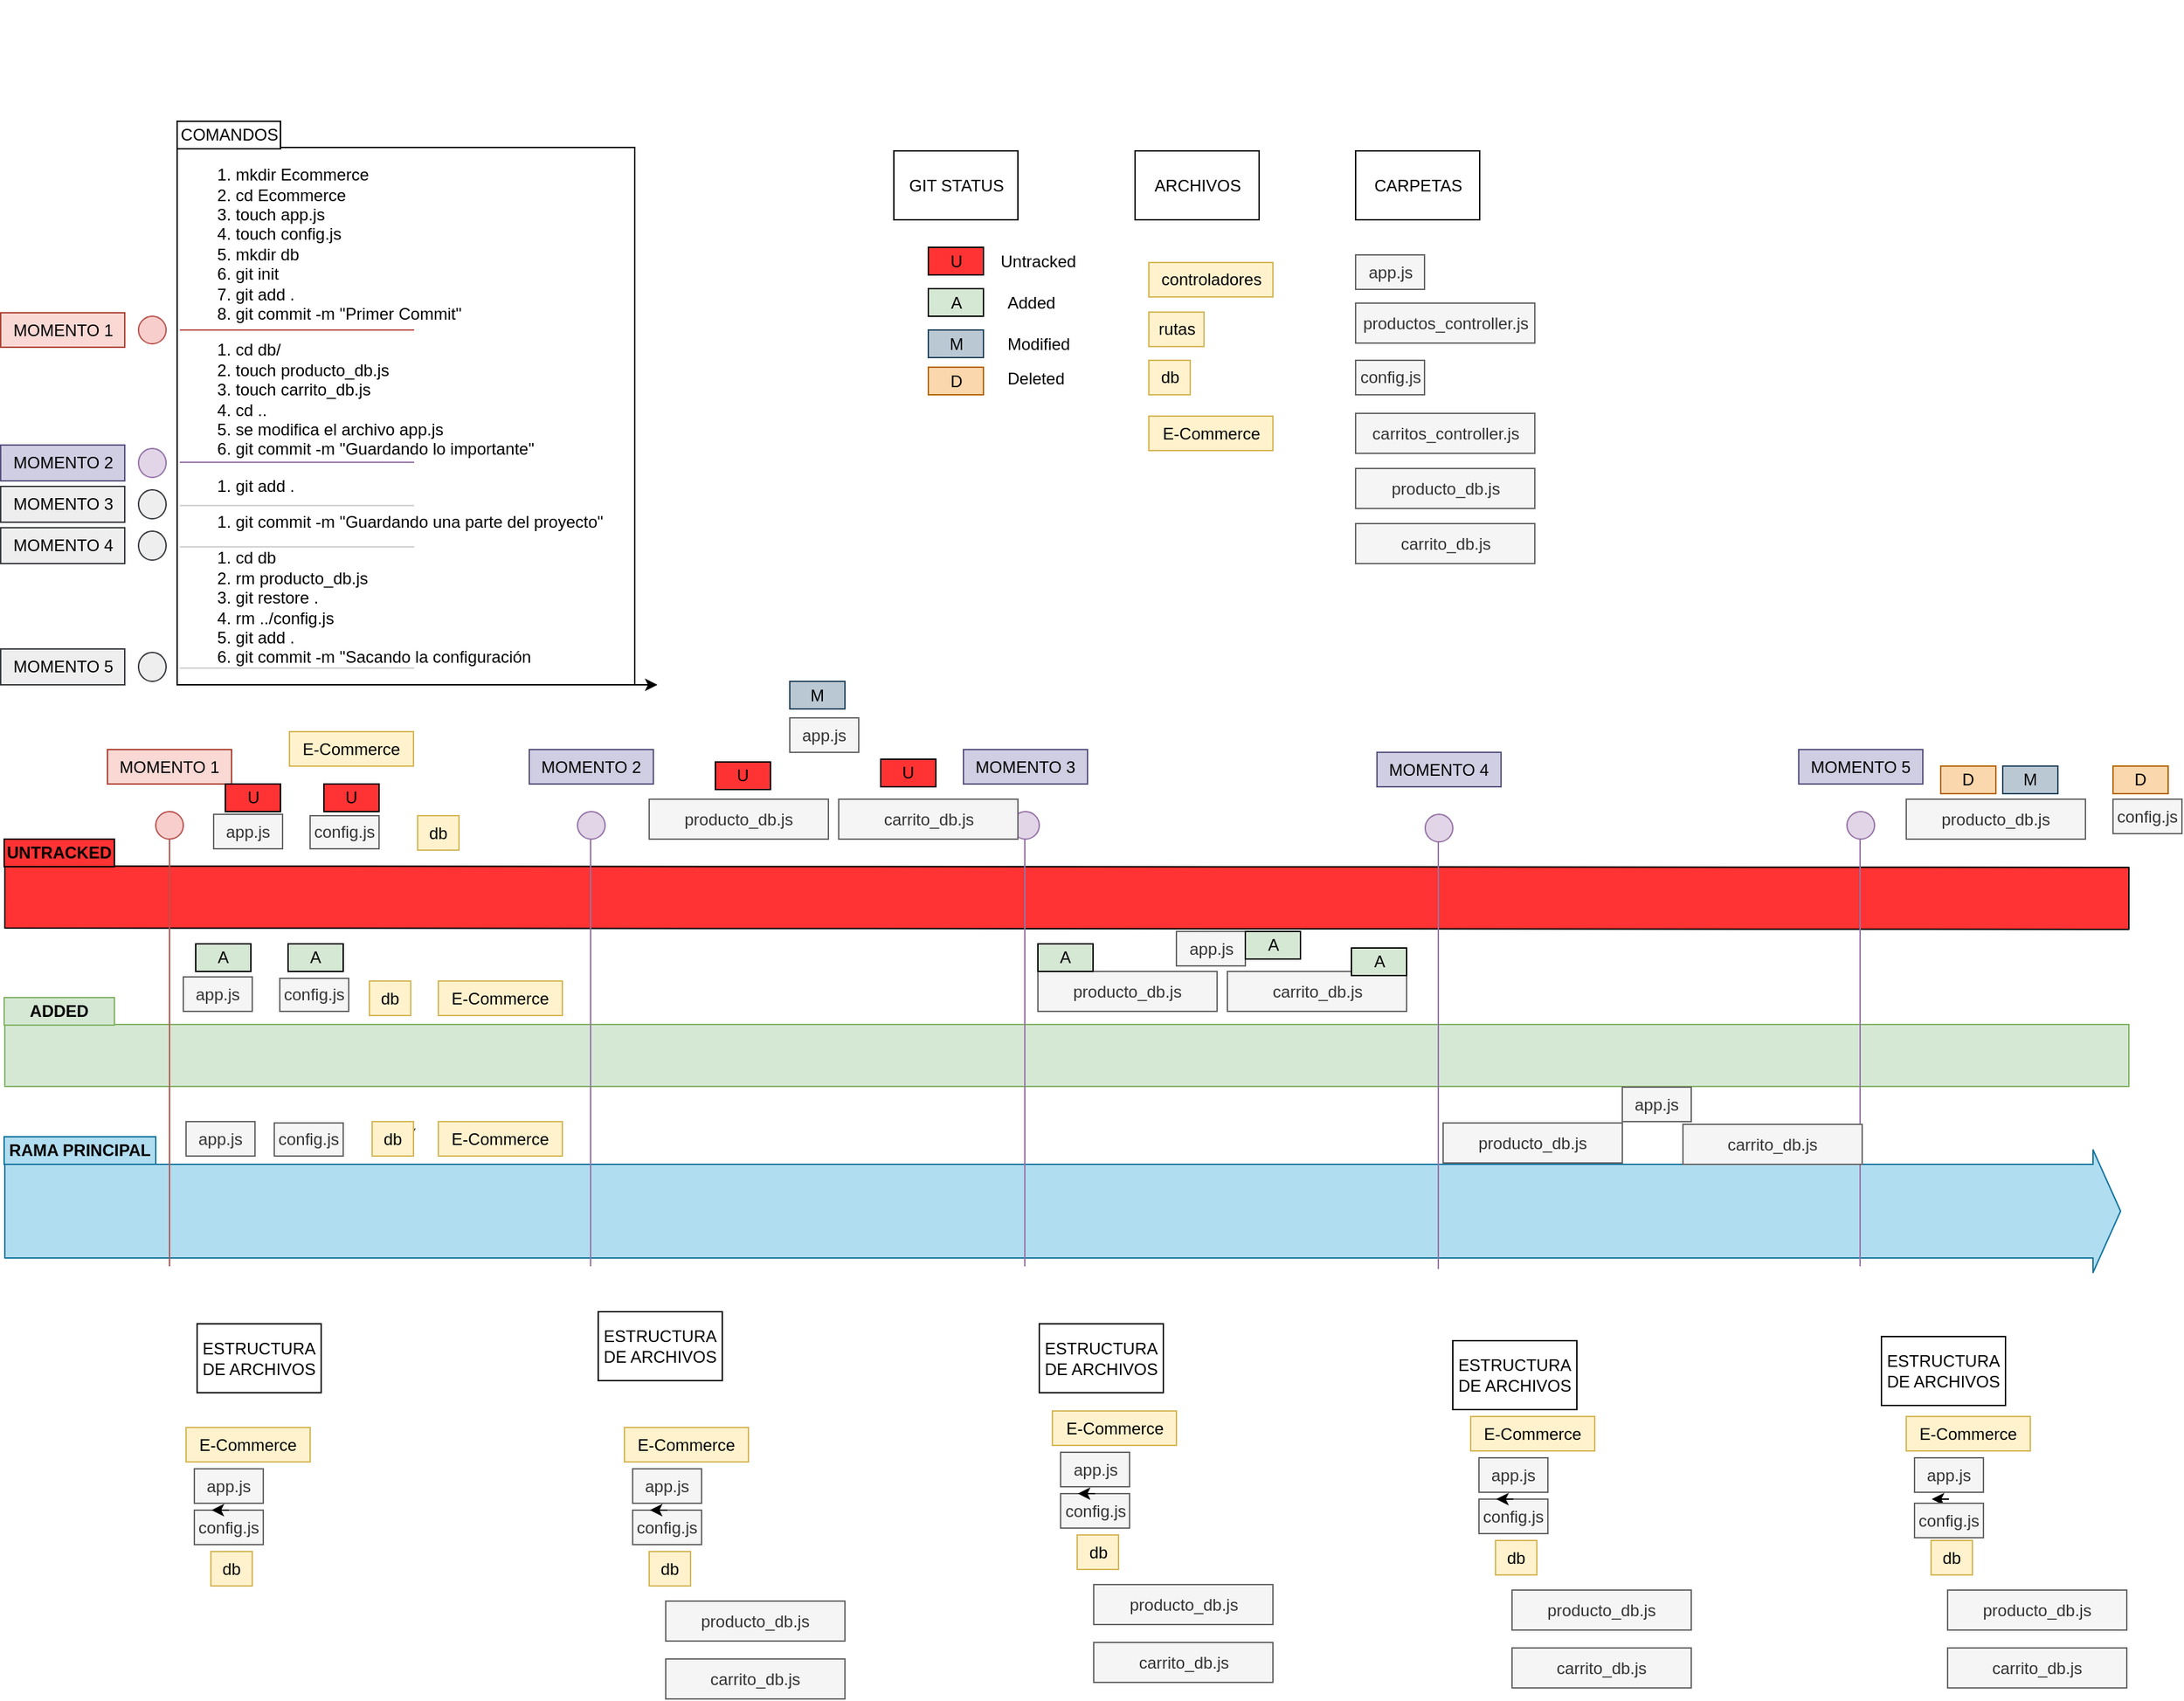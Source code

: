 <mxfile version="21.3.2" type="device">
  <diagram id="Q1jgo-IBdpxEwX5f6DpW" name="Page-1">
    <mxGraphModel dx="1674" dy="798" grid="1" gridSize="6" guides="1" tooltips="1" connect="1" arrows="1" fold="1" page="1" pageScale="1" pageWidth="827" pageHeight="1169" math="0" shadow="0">
      <root>
        <mxCell id="0" />
        <mxCell id="1" parent="0" />
        <mxCell id="vh-Ll1Hj9v5p91iWlul9-16" value="" style="shape=flexArrow;endArrow=none;html=1;width=45;endSize=6.33;fillColor=#FF3333;endFill=0;" parent="1" edge="1">
          <mxGeometry width="50" height="50" relative="1" as="geometry">
            <mxPoint x="54" y="683" as="sourcePoint" />
            <mxPoint x="1596" y="684" as="targetPoint" />
          </mxGeometry>
        </mxCell>
        <mxCell id="vh-Ll1Hj9v5p91iWlul9-17" value="" style="shape=flexArrow;endArrow=none;html=1;width=45;endSize=6.33;fillColor=#d5e8d4;strokeColor=#82b366;endFill=0;" parent="1" edge="1">
          <mxGeometry width="50" height="50" relative="1" as="geometry">
            <mxPoint x="54" y="798" as="sourcePoint" />
            <mxPoint x="1596" y="798" as="targetPoint" />
          </mxGeometry>
        </mxCell>
        <mxCell id="vh-Ll1Hj9v5p91iWlul9-18" value="UNTRACKED" style="rounded=0;whiteSpace=wrap;html=1;fillColor=#FF3333;fontStyle=1" parent="1" vertex="1">
          <mxGeometry x="54" y="641" width="80" height="20" as="geometry" />
        </mxCell>
        <mxCell id="vh-Ll1Hj9v5p91iWlul9-19" value="ADDED" style="rounded=0;whiteSpace=wrap;html=1;fillColor=#d5e8d4;strokeColor=#82b366;fontStyle=1" parent="1" vertex="1">
          <mxGeometry x="54" y="756" width="80" height="20" as="geometry" />
        </mxCell>
        <mxCell id="nZQGEebqtkos3sUcWNV2-43" value="" style="shape=flexArrow;endArrow=classic;html=1;width=68;endSize=6.33;fillColor=#b1ddf0;strokeColor=#10739e;" parent="1" edge="1">
          <mxGeometry width="50" height="50" relative="1" as="geometry">
            <mxPoint x="54" y="911" as="sourcePoint" />
            <mxPoint x="1590" y="911" as="targetPoint" />
          </mxGeometry>
        </mxCell>
        <mxCell id="nZQGEebqtkos3sUcWNV2-47" value="RAMA PRINCIPAL" style="rounded=0;whiteSpace=wrap;html=1;fillColor=#b1ddf0;strokeColor=#10739e;fontStyle=1" parent="1" vertex="1">
          <mxGeometry x="54" y="857" width="110" height="20" as="geometry" />
        </mxCell>
        <mxCell id="nZQGEebqtkos3sUcWNV2-48" value="" style="ellipse;whiteSpace=wrap;html=1;fillColor=#f8cecc;strokeColor=#b85450;" parent="1" vertex="1">
          <mxGeometry x="164" y="621" width="20" height="20" as="geometry" />
        </mxCell>
        <mxCell id="nZQGEebqtkos3sUcWNV2-49" value="" style="endArrow=none;html=1;exitX=0.5;exitY=1;exitDx=0;exitDy=0;fillColor=#f8cecc;strokeColor=#b85450;" parent="1" source="nZQGEebqtkos3sUcWNV2-48" edge="1">
          <mxGeometry width="50" height="50" relative="1" as="geometry">
            <mxPoint x="134" y="660.5" as="sourcePoint" />
            <mxPoint x="174" y="951" as="targetPoint" />
          </mxGeometry>
        </mxCell>
        <mxCell id="nZQGEebqtkos3sUcWNV2-50" value="&lt;span&gt;ESTRUCTURA&lt;/span&gt;&lt;br&gt;&lt;span&gt;DE ARCHIVOS&lt;/span&gt;" style="rounded=0;whiteSpace=wrap;html=1;" parent="1" vertex="1">
          <mxGeometry x="194" y="992.75" width="90" height="50" as="geometry" />
        </mxCell>
        <mxCell id="nZQGEebqtkos3sUcWNV2-70" value="U" style="rounded=0;whiteSpace=wrap;html=1;fillColor=#FF3333;" parent="1" vertex="1">
          <mxGeometry x="724.5" y="211.5" width="40" height="20" as="geometry" />
        </mxCell>
        <mxCell id="nZQGEebqtkos3sUcWNV2-71" value="A" style="rounded=0;whiteSpace=wrap;html=1;fillColor=#D5E8D4;" parent="1" vertex="1">
          <mxGeometry x="724.5" y="241.5" width="40" height="20" as="geometry" />
        </mxCell>
        <mxCell id="nZQGEebqtkos3sUcWNV2-72" value="M" style="rounded=0;whiteSpace=wrap;html=1;fillColor=#bac8d3;strokeColor=#23445d;" parent="1" vertex="1">
          <mxGeometry x="724.5" y="271.5" width="40" height="20" as="geometry" />
        </mxCell>
        <mxCell id="nZQGEebqtkos3sUcWNV2-73" value="" style="ellipse;whiteSpace=wrap;html=1;fillColor=#e1d5e7;strokeColor=#9673a6;" parent="1" vertex="1">
          <mxGeometry x="470" y="621" width="20" height="20" as="geometry" />
        </mxCell>
        <mxCell id="nZQGEebqtkos3sUcWNV2-74" value="" style="endArrow=none;html=1;exitX=0.5;exitY=1;exitDx=0;exitDy=0;fillColor=#e1d5e7;strokeColor=#9673a6;" parent="1" edge="1">
          <mxGeometry width="50" height="50" relative="1" as="geometry">
            <mxPoint x="479.5" y="641" as="sourcePoint" />
            <mxPoint x="479.5" y="951" as="targetPoint" />
          </mxGeometry>
        </mxCell>
        <mxCell id="nZQGEebqtkos3sUcWNV2-99" value="GIT STATUS" style="rounded=0;whiteSpace=wrap;html=1;" parent="1" vertex="1">
          <mxGeometry x="699.5" y="141.5" width="90" height="50" as="geometry" />
        </mxCell>
        <mxCell id="nZQGEebqtkos3sUcWNV2-100" value="ARCHIVOS" style="rounded=0;whiteSpace=wrap;html=1;" parent="1" vertex="1">
          <mxGeometry x="874.5" y="141.5" width="90" height="50" as="geometry" />
        </mxCell>
        <mxCell id="nZQGEebqtkos3sUcWNV2-102" value="app.js" style="rounded=0;whiteSpace=wrap;html=1;fillColor=#f5f5f5;strokeColor=#666666;fontColor=#333333;" parent="1" vertex="1">
          <mxGeometry x="1034.5" y="217" width="50" height="25" as="geometry" />
        </mxCell>
        <mxCell id="nZQGEebqtkos3sUcWNV2-111" value="controladores" style="rounded=0;whiteSpace=wrap;html=1;fillColor=#fff2cc;strokeColor=#d6b656;" parent="1" vertex="1">
          <mxGeometry x="884.5" y="222.5" width="90" height="25" as="geometry" />
        </mxCell>
        <mxCell id="nZQGEebqtkos3sUcWNV2-112" value="rutas" style="rounded=0;whiteSpace=wrap;html=1;fillColor=#fff2cc;strokeColor=#d6b656;" parent="1" vertex="1">
          <mxGeometry x="884.5" y="258.5" width="40" height="25" as="geometry" />
        </mxCell>
        <mxCell id="nZQGEebqtkos3sUcWNV2-113" value="E-Commerce" style="rounded=0;whiteSpace=wrap;html=1;fillColor=#fff2cc;strokeColor=#d6b656;" parent="1" vertex="1">
          <mxGeometry x="884.5" y="334" width="90" height="25" as="geometry" />
        </mxCell>
        <mxCell id="nZQGEebqtkos3sUcWNV2-119" value="db" style="rounded=0;whiteSpace=wrap;html=1;fillColor=#fff2cc;strokeColor=#d6b656;" parent="1" vertex="1">
          <mxGeometry x="884.5" y="293.5" width="30" height="25" as="geometry" />
        </mxCell>
        <mxCell id="nZQGEebqtkos3sUcWNV2-123" value="productos_controller.js" style="rounded=0;whiteSpace=wrap;html=1;fillColor=#f5f5f5;strokeColor=#666666;fontColor=#333333;" parent="1" vertex="1">
          <mxGeometry x="1034.5" y="252" width="130" height="29" as="geometry" />
        </mxCell>
        <mxCell id="nZQGEebqtkos3sUcWNV2-124" value="carritos_controller.js" style="rounded=0;whiteSpace=wrap;html=1;fillColor=#f5f5f5;strokeColor=#666666;fontColor=#333333;" parent="1" vertex="1">
          <mxGeometry x="1034.5" y="332" width="130" height="29" as="geometry" />
        </mxCell>
        <mxCell id="nZQGEebqtkos3sUcWNV2-127" value="producto_db.js" style="rounded=0;whiteSpace=wrap;html=1;fillColor=#f5f5f5;strokeColor=#666666;fontColor=#333333;" parent="1" vertex="1">
          <mxGeometry x="1034.5" y="372" width="130" height="29" as="geometry" />
        </mxCell>
        <mxCell id="nZQGEebqtkos3sUcWNV2-128" value="carrito_db.js" style="rounded=0;whiteSpace=wrap;html=1;fillColor=#f5f5f5;strokeColor=#666666;fontColor=#333333;" parent="1" vertex="1">
          <mxGeometry x="1034.5" y="412" width="130" height="29" as="geometry" />
        </mxCell>
        <mxCell id="nZQGEebqtkos3sUcWNV2-133" value="config.js" style="rounded=0;whiteSpace=wrap;html=1;fillColor=#f5f5f5;strokeColor=#666666;fontColor=#333333;" parent="1" vertex="1">
          <mxGeometry x="1034.5" y="293.5" width="50" height="25" as="geometry" />
        </mxCell>
        <mxCell id="nZQGEebqtkos3sUcWNV2-134" value="CARPETAS" style="rounded=0;whiteSpace=wrap;html=1;" parent="1" vertex="1">
          <mxGeometry x="1034.5" y="141.5" width="90" height="50" as="geometry" />
        </mxCell>
        <mxCell id="nZQGEebqtkos3sUcWNV2-137" style="edgeStyle=none;rounded=0;orthogonalLoop=1;jettySize=auto;html=1;exitX=1;exitY=0.5;exitDx=0;exitDy=0;fillColor=#FF3333;" parent="1" edge="1">
          <mxGeometry relative="1" as="geometry">
            <mxPoint x="641.5" y="114" as="sourcePoint" />
            <mxPoint x="641.5" y="114" as="targetPoint" />
          </mxGeometry>
        </mxCell>
        <mxCell id="nZQGEebqtkos3sUcWNV2-140" value="MOMENTO 1" style="rounded=0;whiteSpace=wrap;html=1;fillColor=#fad9d5;strokeColor=#ae4132;" parent="1" vertex="1">
          <mxGeometry x="129" y="576" width="90" height="25" as="geometry" />
        </mxCell>
        <mxCell id="nZQGEebqtkos3sUcWNV2-141" value="MOMENTO 2" style="rounded=0;whiteSpace=wrap;html=1;fillColor=#d0cee2;strokeColor=#56517e;" parent="1" vertex="1">
          <mxGeometry x="435" y="576" width="90" height="25" as="geometry" />
        </mxCell>
        <mxCell id="nZQGEebqtkos3sUcWNV2-142" value="&lt;span&gt;ESTRUCTURA&lt;/span&gt;&lt;br&gt;&lt;span&gt;DE ARCHIVOS&lt;/span&gt;" style="rounded=0;whiteSpace=wrap;html=1;" parent="1" vertex="1">
          <mxGeometry x="485" y="984" width="90" height="50" as="geometry" />
        </mxCell>
        <mxCell id="nZQGEebqtkos3sUcWNV2-144" value="D" style="rounded=0;whiteSpace=wrap;html=1;fillColor=#fad7ac;strokeColor=#b46504;" parent="1" vertex="1">
          <mxGeometry x="724.5" y="298.5" width="40" height="20" as="geometry" />
        </mxCell>
        <mxCell id="nZQGEebqtkos3sUcWNV2-145" value="Untracked" style="text;html=1;align=left;verticalAlign=middle;resizable=0;points=[];autosize=1;" parent="1" vertex="1">
          <mxGeometry x="774.5" y="211.5" width="70" height="20" as="geometry" />
        </mxCell>
        <mxCell id="nZQGEebqtkos3sUcWNV2-146" value="Added" style="text;html=1;align=left;verticalAlign=middle;resizable=0;points=[];autosize=1;" parent="1" vertex="1">
          <mxGeometry x="779.5" y="241.5" width="50" height="20" as="geometry" />
        </mxCell>
        <mxCell id="nZQGEebqtkos3sUcWNV2-147" value="Modified" style="text;html=1;align=left;verticalAlign=middle;resizable=0;points=[];autosize=1;" parent="1" vertex="1">
          <mxGeometry x="779.5" y="271.5" width="60" height="20" as="geometry" />
        </mxCell>
        <mxCell id="nZQGEebqtkos3sUcWNV2-148" value="Deleted" style="text;html=1;align=left;verticalAlign=middle;resizable=0;points=[];autosize=1;" parent="1" vertex="1">
          <mxGeometry x="779.5" y="296.5" width="60" height="20" as="geometry" />
        </mxCell>
        <mxCell id="nZQGEebqtkos3sUcWNV2-268" style="edgeStyle=none;rounded=0;orthogonalLoop=1;jettySize=auto;html=1;exitX=1;exitY=1;exitDx=0;exitDy=0;fillColor=#FF3333;fontColor=#FFFFFF;" parent="1" edge="1">
          <mxGeometry relative="1" as="geometry">
            <mxPoint x="1180" y="40" as="sourcePoint" />
            <mxPoint x="1180" y="40" as="targetPoint" />
          </mxGeometry>
        </mxCell>
        <mxCell id="ZHEpEnt3iy-f9SE57B41-46" style="edgeStyle=orthogonalEdgeStyle;rounded=0;orthogonalLoop=1;jettySize=auto;html=1;exitX=1;exitY=1;exitDx=0;exitDy=0;" edge="1" parent="1" source="vh-Ll1Hj9v5p91iWlul9-20">
          <mxGeometry relative="1" as="geometry">
            <mxPoint x="528" y="529" as="targetPoint" />
          </mxGeometry>
        </mxCell>
        <mxCell id="vh-Ll1Hj9v5p91iWlul9-20" value="&lt;ol&gt;&lt;li&gt;mkdir Ecommerce&lt;/li&gt;&lt;li&gt;cd Ecommerce&lt;/li&gt;&lt;li&gt;touch app.js&lt;/li&gt;&lt;li&gt;touch config.js&lt;/li&gt;&lt;li&gt;mkdir db&lt;/li&gt;&lt;li&gt;git init&amp;nbsp;&lt;/li&gt;&lt;li&gt;git add .&lt;/li&gt;&lt;li&gt;git commit -m &quot;Primer Commit&quot;&lt;/li&gt;&lt;/ol&gt;&lt;ol&gt;&lt;li&gt;&lt;span&gt;cd db/&lt;/span&gt;&lt;br&gt;&lt;/li&gt;&lt;li&gt;touch producto_db.js&lt;/li&gt;&lt;li&gt;touch carrito_db.js&lt;/li&gt;&lt;li&gt;cd ..&lt;/li&gt;&lt;li&gt;se modifica el archivo app.js&lt;/li&gt;&lt;li&gt;git commit -m &quot;Guardando lo importante&quot;&lt;/li&gt;&lt;/ol&gt;&lt;ol&gt;&lt;li&gt;git add .&lt;/li&gt;&lt;/ol&gt;&lt;ol&gt;&lt;li&gt;git commit -m &quot;Guardando una parte del proyecto&quot;&lt;/li&gt;&lt;/ol&gt;&lt;ol&gt;&lt;li&gt;cd db&lt;/li&gt;&lt;li&gt;rm producto_db.js&lt;/li&gt;&lt;li&gt;git restore .&amp;nbsp;&amp;nbsp;&lt;/li&gt;&lt;li&gt;rm ../config.js&lt;/li&gt;&lt;li&gt;git add .&lt;/li&gt;&lt;li&gt;git commit -m &quot;Sacando la configuración&lt;/li&gt;&lt;/ol&gt;" style="rounded=0;whiteSpace=wrap;html=1;align=left;" parent="1" vertex="1">
          <mxGeometry x="179.5" y="139" width="332" height="390" as="geometry" />
        </mxCell>
        <mxCell id="vh-Ll1Hj9v5p91iWlul9-29" value="COMANDOS" style="rounded=0;whiteSpace=wrap;html=1;" parent="1" vertex="1">
          <mxGeometry x="179.5" y="120" width="75" height="20" as="geometry" />
        </mxCell>
        <mxCell id="vh-Ll1Hj9v5p91iWlul9-48" value="" style="ellipse;whiteSpace=wrap;html=1;fillColor=#f8cecc;strokeColor=#b85450;" parent="1" vertex="1">
          <mxGeometry x="151.5" y="261.5" width="20" height="20" as="geometry" />
        </mxCell>
        <mxCell id="vh-Ll1Hj9v5p91iWlul9-49" value="" style="endArrow=none;html=1;entryX=1;entryY=0.25;entryDx=0;entryDy=0;exitX=0;exitY=0.25;exitDx=0;exitDy=0;fillColor=#f8cecc;strokeColor=#b85450;" parent="1" edge="1">
          <mxGeometry width="50" height="50" relative="1" as="geometry">
            <mxPoint x="181.5" y="271.5" as="sourcePoint" />
            <mxPoint x="351.5" y="271.5" as="targetPoint" />
          </mxGeometry>
        </mxCell>
        <mxCell id="vh-Ll1Hj9v5p91iWlul9-50" value="" style="ellipse;whiteSpace=wrap;html=1;fillColor=#e1d5e7;strokeColor=#9673a6;" parent="1" vertex="1">
          <mxGeometry x="151.5" y="357.5" width="20" height="21" as="geometry" />
        </mxCell>
        <mxCell id="vh-Ll1Hj9v5p91iWlul9-51" value="" style="endArrow=none;html=1;entryX=1;entryY=0.25;entryDx=0;entryDy=0;exitX=0;exitY=0.25;exitDx=0;exitDy=0;fillColor=#e1d5e7;strokeColor=#9673a6;" parent="1" edge="1">
          <mxGeometry width="50" height="50" relative="1" as="geometry">
            <mxPoint x="181.5" y="367.5" as="sourcePoint" />
            <mxPoint x="351.5" y="367.5" as="targetPoint" />
          </mxGeometry>
        </mxCell>
        <mxCell id="vh-Ll1Hj9v5p91iWlul9-52" value="MOMENTO 1" style="rounded=0;whiteSpace=wrap;html=1;fillColor=#fad9d5;strokeColor=#ae4132;" parent="1" vertex="1">
          <mxGeometry x="51.5" y="259" width="90" height="25" as="geometry" />
        </mxCell>
        <mxCell id="vh-Ll1Hj9v5p91iWlul9-53" value="MOMENTO 2" style="rounded=0;whiteSpace=wrap;html=1;fillColor=#d0cee2;strokeColor=#56517e;" parent="1" vertex="1">
          <mxGeometry x="51.5" y="355" width="90" height="26" as="geometry" />
        </mxCell>
        <mxCell id="vh-Ll1Hj9v5p91iWlul9-54" value="" style="ellipse;whiteSpace=wrap;html=1;fillColor=#eeeeee;strokeColor=#36393d;" parent="1" vertex="1">
          <mxGeometry x="151.5" y="387.5" width="20" height="21" as="geometry" />
        </mxCell>
        <mxCell id="vh-Ll1Hj9v5p91iWlul9-55" value="MOMENTO 3" style="rounded=0;whiteSpace=wrap;html=1;fillColor=#eeeeee;strokeColor=#36393d;" parent="1" vertex="1">
          <mxGeometry x="51.5" y="385" width="90" height="26" as="geometry" />
        </mxCell>
        <mxCell id="vh-Ll1Hj9v5p91iWlul9-56" value="" style="endArrow=none;html=1;entryX=1;entryY=0.25;entryDx=0;entryDy=0;exitX=0;exitY=0.25;exitDx=0;exitDy=0;fillColor=#f9f7ed;strokeColor=#CCCCCC;" parent="1" edge="1">
          <mxGeometry width="50" height="50" relative="1" as="geometry">
            <mxPoint x="181.5" y="398.91" as="sourcePoint" />
            <mxPoint x="351.5" y="398.91" as="targetPoint" />
          </mxGeometry>
        </mxCell>
        <mxCell id="vh-Ll1Hj9v5p91iWlul9-57" value="" style="ellipse;whiteSpace=wrap;html=1;fillColor=#eeeeee;strokeColor=#36393d;" parent="1" vertex="1">
          <mxGeometry x="151.5" y="417.5" width="20" height="21" as="geometry" />
        </mxCell>
        <mxCell id="vh-Ll1Hj9v5p91iWlul9-58" value="MOMENTO 4" style="rounded=0;whiteSpace=wrap;html=1;fillColor=#eeeeee;strokeColor=#36393d;" parent="1" vertex="1">
          <mxGeometry x="51.5" y="415" width="90" height="26" as="geometry" />
        </mxCell>
        <mxCell id="vh-Ll1Hj9v5p91iWlul9-59" value="" style="endArrow=none;html=1;entryX=1;entryY=0.25;entryDx=0;entryDy=0;exitX=0;exitY=0.25;exitDx=0;exitDy=0;fillColor=#f9f7ed;strokeColor=#CCCCCC;" parent="1" edge="1">
          <mxGeometry width="50" height="50" relative="1" as="geometry">
            <mxPoint x="181.5" y="428.91" as="sourcePoint" />
            <mxPoint x="351.5" y="428.91" as="targetPoint" />
          </mxGeometry>
        </mxCell>
        <mxCell id="vh-Ll1Hj9v5p91iWlul9-60" value="" style="ellipse;whiteSpace=wrap;html=1;fillColor=#eeeeee;strokeColor=#36393d;" parent="1" vertex="1">
          <mxGeometry x="151.5" y="505.5" width="20" height="21" as="geometry" />
        </mxCell>
        <mxCell id="vh-Ll1Hj9v5p91iWlul9-61" value="MOMENTO 5" style="rounded=0;whiteSpace=wrap;html=1;fillColor=#eeeeee;strokeColor=#36393d;" parent="1" vertex="1">
          <mxGeometry x="51.5" y="503" width="90" height="26" as="geometry" />
        </mxCell>
        <mxCell id="vh-Ll1Hj9v5p91iWlul9-62" value="" style="endArrow=none;html=1;entryX=1;entryY=0.25;entryDx=0;entryDy=0;exitX=0;exitY=0.25;exitDx=0;exitDy=0;fillColor=#f9f7ed;strokeColor=#CCCCCC;" parent="1" edge="1">
          <mxGeometry width="50" height="50" relative="1" as="geometry">
            <mxPoint x="181.5" y="516.91" as="sourcePoint" />
            <mxPoint x="351.5" y="516.91" as="targetPoint" />
          </mxGeometry>
        </mxCell>
        <mxCell id="hfwlaIx6xpFnN-1WOw1m-16" value="" style="ellipse;whiteSpace=wrap;html=1;fillColor=#e1d5e7;strokeColor=#9673a6;" parent="1" vertex="1">
          <mxGeometry x="785" y="621" width="20" height="20" as="geometry" />
        </mxCell>
        <mxCell id="hfwlaIx6xpFnN-1WOw1m-17" value="" style="endArrow=none;html=1;exitX=0.5;exitY=1;exitDx=0;exitDy=0;fillColor=#e1d5e7;strokeColor=#9673a6;" parent="1" edge="1">
          <mxGeometry width="50" height="50" relative="1" as="geometry">
            <mxPoint x="794.5" y="641" as="sourcePoint" />
            <mxPoint x="794.5" y="951" as="targetPoint" />
          </mxGeometry>
        </mxCell>
        <mxCell id="hfwlaIx6xpFnN-1WOw1m-18" value="MOMENTO 3" style="rounded=0;whiteSpace=wrap;html=1;fillColor=#d0cee2;strokeColor=#56517e;" parent="1" vertex="1">
          <mxGeometry x="750" y="576" width="90" height="25" as="geometry" />
        </mxCell>
        <mxCell id="hfwlaIx6xpFnN-1WOw1m-19" value="" style="ellipse;whiteSpace=wrap;html=1;fillColor=#e1d5e7;strokeColor=#9673a6;" parent="1" vertex="1">
          <mxGeometry x="1085" y="623" width="20" height="20" as="geometry" />
        </mxCell>
        <mxCell id="hfwlaIx6xpFnN-1WOw1m-20" value="" style="endArrow=none;html=1;exitX=0.5;exitY=1;exitDx=0;exitDy=0;fillColor=#e1d5e7;strokeColor=#9673a6;" parent="1" edge="1">
          <mxGeometry width="50" height="50" relative="1" as="geometry">
            <mxPoint x="1094.5" y="643" as="sourcePoint" />
            <mxPoint x="1094.5" y="953" as="targetPoint" />
          </mxGeometry>
        </mxCell>
        <mxCell id="hfwlaIx6xpFnN-1WOw1m-21" value="MOMENTO 4" style="rounded=0;whiteSpace=wrap;html=1;fillColor=#d0cee2;strokeColor=#56517e;" parent="1" vertex="1">
          <mxGeometry x="1050" y="578" width="90" height="25" as="geometry" />
        </mxCell>
        <mxCell id="hfwlaIx6xpFnN-1WOw1m-22" value="" style="ellipse;whiteSpace=wrap;html=1;fillColor=#e1d5e7;strokeColor=#9673a6;" parent="1" vertex="1">
          <mxGeometry x="1391" y="621" width="20" height="20" as="geometry" />
        </mxCell>
        <mxCell id="hfwlaIx6xpFnN-1WOw1m-23" value="" style="endArrow=none;html=1;exitX=0.5;exitY=1;exitDx=0;exitDy=0;fillColor=#e1d5e7;strokeColor=#9673a6;" parent="1" edge="1">
          <mxGeometry width="50" height="50" relative="1" as="geometry">
            <mxPoint x="1400.5" y="641" as="sourcePoint" />
            <mxPoint x="1400.5" y="951" as="targetPoint" />
          </mxGeometry>
        </mxCell>
        <mxCell id="hfwlaIx6xpFnN-1WOw1m-24" value="MOMENTO 5" style="rounded=0;whiteSpace=wrap;html=1;fillColor=#d0cee2;strokeColor=#56517e;" parent="1" vertex="1">
          <mxGeometry x="1356" y="576" width="90" height="25" as="geometry" />
        </mxCell>
        <mxCell id="0jcc2-lilcv3EtLiy_Hs-7" value="&lt;span&gt;ESTRUCTURA&lt;/span&gt;&lt;br&gt;&lt;span&gt;DE ARCHIVOS&lt;/span&gt;" style="rounded=0;whiteSpace=wrap;html=1;" parent="1" vertex="1">
          <mxGeometry x="805" y="992.75" width="90" height="50" as="geometry" />
        </mxCell>
        <mxCell id="0jcc2-lilcv3EtLiy_Hs-11" value="&lt;span&gt;ESTRUCTURA&lt;/span&gt;&lt;br&gt;&lt;span&gt;DE ARCHIVOS&lt;/span&gt;" style="rounded=0;whiteSpace=wrap;html=1;" parent="1" vertex="1">
          <mxGeometry x="1105" y="1005" width="90" height="50" as="geometry" />
        </mxCell>
        <mxCell id="ArHEHIcfYodFKck74yez-31" value="&lt;span&gt;ESTRUCTURA&lt;/span&gt;&lt;br&gt;&lt;span&gt;DE ARCHIVOS&lt;/span&gt;" style="rounded=0;whiteSpace=wrap;html=1;" parent="1" vertex="1">
          <mxGeometry x="1416" y="1002" width="90" height="50" as="geometry" />
        </mxCell>
        <mxCell id="ZHEpEnt3iy-f9SE57B41-1" value="E-Commerce" style="rounded=0;whiteSpace=wrap;html=1;fillColor=#fff2cc;strokeColor=#d6b656;" vertex="1" parent="1">
          <mxGeometry x="186" y="1068" width="90" height="25" as="geometry" />
        </mxCell>
        <mxCell id="ZHEpEnt3iy-f9SE57B41-2" value="app.js" style="rounded=0;whiteSpace=wrap;html=1;fillColor=#f5f5f5;strokeColor=#666666;fontColor=#333333;" vertex="1" parent="1">
          <mxGeometry x="192" y="1098" width="50" height="25" as="geometry" />
        </mxCell>
        <mxCell id="ZHEpEnt3iy-f9SE57B41-3" value="config.js" style="rounded=0;whiteSpace=wrap;html=1;fillColor=#f5f5f5;strokeColor=#666666;fontColor=#333333;" vertex="1" parent="1">
          <mxGeometry x="192" y="1128" width="50" height="25" as="geometry" />
        </mxCell>
        <mxCell id="ZHEpEnt3iy-f9SE57B41-4" value="db" style="rounded=0;whiteSpace=wrap;html=1;fillColor=#fff2cc;strokeColor=#d6b656;" vertex="1" parent="1">
          <mxGeometry x="204" y="1158" width="30" height="25" as="geometry" />
        </mxCell>
        <mxCell id="ZHEpEnt3iy-f9SE57B41-5" style="edgeStyle=orthogonalEdgeStyle;rounded=0;orthogonalLoop=1;jettySize=auto;html=1;exitX=0.5;exitY=0;exitDx=0;exitDy=0;entryX=0.25;entryY=0;entryDx=0;entryDy=0;" edge="1" parent="1">
          <mxGeometry relative="1" as="geometry">
            <mxPoint x="217" y="1128" as="sourcePoint" />
            <mxPoint x="204.5" y="1128" as="targetPoint" />
          </mxGeometry>
        </mxCell>
        <mxCell id="ZHEpEnt3iy-f9SE57B41-6" value="app.js" style="rounded=0;whiteSpace=wrap;html=1;fillColor=#f5f5f5;strokeColor=#666666;fontColor=#333333;" vertex="1" parent="1">
          <mxGeometry x="206" y="623" width="50" height="25" as="geometry" />
        </mxCell>
        <mxCell id="ZHEpEnt3iy-f9SE57B41-8" value="E-Commerce" style="rounded=0;whiteSpace=wrap;html=1;fillColor=#fff2cc;strokeColor=#d6b656;" vertex="1" parent="1">
          <mxGeometry x="504" y="1068" width="90" height="25" as="geometry" />
        </mxCell>
        <mxCell id="ZHEpEnt3iy-f9SE57B41-9" value="app.js" style="rounded=0;whiteSpace=wrap;html=1;fillColor=#f5f5f5;strokeColor=#666666;fontColor=#333333;" vertex="1" parent="1">
          <mxGeometry x="510" y="1098" width="50" height="25" as="geometry" />
        </mxCell>
        <mxCell id="ZHEpEnt3iy-f9SE57B41-10" value="config.js" style="rounded=0;whiteSpace=wrap;html=1;fillColor=#f5f5f5;strokeColor=#666666;fontColor=#333333;" vertex="1" parent="1">
          <mxGeometry x="510" y="1128" width="50" height="25" as="geometry" />
        </mxCell>
        <mxCell id="ZHEpEnt3iy-f9SE57B41-11" value="db" style="rounded=0;whiteSpace=wrap;html=1;fillColor=#fff2cc;strokeColor=#d6b656;" vertex="1" parent="1">
          <mxGeometry x="522" y="1158" width="30" height="25" as="geometry" />
        </mxCell>
        <mxCell id="ZHEpEnt3iy-f9SE57B41-12" style="edgeStyle=orthogonalEdgeStyle;rounded=0;orthogonalLoop=1;jettySize=auto;html=1;exitX=0.5;exitY=0;exitDx=0;exitDy=0;entryX=0.25;entryY=0;entryDx=0;entryDy=0;" edge="1" parent="1">
          <mxGeometry relative="1" as="geometry">
            <mxPoint x="535" y="1128" as="sourcePoint" />
            <mxPoint x="522.5" y="1128" as="targetPoint" />
          </mxGeometry>
        </mxCell>
        <mxCell id="ZHEpEnt3iy-f9SE57B41-16" value="U" style="rounded=0;whiteSpace=wrap;html=1;fillColor=#FF3333;" vertex="1" parent="1">
          <mxGeometry x="214.5" y="601" width="40" height="20" as="geometry" />
        </mxCell>
        <mxCell id="ZHEpEnt3iy-f9SE57B41-17" value="config.js" style="rounded=0;whiteSpace=wrap;html=1;fillColor=#f5f5f5;strokeColor=#666666;fontColor=#333333;" vertex="1" parent="1">
          <mxGeometry x="276" y="624" width="50" height="24" as="geometry" />
        </mxCell>
        <mxCell id="ZHEpEnt3iy-f9SE57B41-19" value="U" style="rounded=0;whiteSpace=wrap;html=1;fillColor=#FF3333;" vertex="1" parent="1">
          <mxGeometry x="286" y="601" width="40" height="20" as="geometry" />
        </mxCell>
        <mxCell id="ZHEpEnt3iy-f9SE57B41-20" value="app.js" style="rounded=0;whiteSpace=wrap;html=1;fillColor=#f5f5f5;strokeColor=#666666;fontColor=#333333;" vertex="1" parent="1">
          <mxGeometry x="184" y="741" width="50" height="25" as="geometry" />
        </mxCell>
        <mxCell id="ZHEpEnt3iy-f9SE57B41-21" value="config.js" style="rounded=0;whiteSpace=wrap;html=1;fillColor=#f5f5f5;strokeColor=#666666;fontColor=#333333;" vertex="1" parent="1">
          <mxGeometry x="254" y="742" width="50" height="24" as="geometry" />
        </mxCell>
        <mxCell id="ZHEpEnt3iy-f9SE57B41-22" value="A" style="rounded=0;whiteSpace=wrap;html=1;fillColor=#D5E8D4;" vertex="1" parent="1">
          <mxGeometry x="193" y="717" width="40" height="20" as="geometry" />
        </mxCell>
        <mxCell id="ZHEpEnt3iy-f9SE57B41-23" value="A" style="rounded=0;whiteSpace=wrap;html=1;fillColor=#D5E8D4;" vertex="1" parent="1">
          <mxGeometry x="260" y="717" width="40" height="20" as="geometry" />
        </mxCell>
        <mxCell id="ZHEpEnt3iy-f9SE57B41-24" value="app.js" style="rounded=0;whiteSpace=wrap;html=1;fillColor=#f5f5f5;strokeColor=#666666;fontColor=#333333;" vertex="1" parent="1">
          <mxGeometry x="186" y="846" width="50" height="25" as="geometry" />
        </mxCell>
        <mxCell id="ZHEpEnt3iy-f9SE57B41-25" value="config.js" style="rounded=0;whiteSpace=wrap;html=1;fillColor=#f5f5f5;strokeColor=#666666;fontColor=#333333;" vertex="1" parent="1">
          <mxGeometry x="250" y="847" width="50" height="24" as="geometry" />
        </mxCell>
        <mxCell id="ZHEpEnt3iy-f9SE57B41-26" value="db" style="rounded=0;whiteSpace=wrap;html=1;fillColor=#fff2cc;strokeColor=#d6b656;" vertex="1" parent="1">
          <mxGeometry x="319" y="744" width="30" height="25" as="geometry" />
        </mxCell>
        <mxCell id="ZHEpEnt3iy-f9SE57B41-28" value="db" style="rounded=0;whiteSpace=wrap;html=1;fillColor=#fff2cc;strokeColor=#d6b656;" vertex="1" parent="1">
          <mxGeometry x="354" y="624" width="30" height="25" as="geometry" />
        </mxCell>
        <mxCell id="ZHEpEnt3iy-f9SE57B41-101" style="edgeStyle=orthogonalEdgeStyle;rounded=0;orthogonalLoop=1;jettySize=auto;html=1;exitX=0;exitY=0.5;exitDx=0;exitDy=0;" edge="1" parent="1" source="ZHEpEnt3iy-f9SE57B41-30">
          <mxGeometry relative="1" as="geometry">
            <mxPoint x="348" y="860" as="targetPoint" />
          </mxGeometry>
        </mxCell>
        <mxCell id="ZHEpEnt3iy-f9SE57B41-30" value="db" style="rounded=0;whiteSpace=wrap;html=1;fillColor=#fff2cc;strokeColor=#d6b656;" vertex="1" parent="1">
          <mxGeometry x="321" y="846" width="30" height="25" as="geometry" />
        </mxCell>
        <mxCell id="ZHEpEnt3iy-f9SE57B41-31" value="producto_db.js" style="rounded=0;whiteSpace=wrap;html=1;fillColor=#f5f5f5;strokeColor=#666666;fontColor=#333333;" vertex="1" parent="1">
          <mxGeometry x="534" y="1194" width="130" height="29" as="geometry" />
        </mxCell>
        <mxCell id="ZHEpEnt3iy-f9SE57B41-32" value="producto_db.js" style="rounded=0;whiteSpace=wrap;html=1;fillColor=#f5f5f5;strokeColor=#666666;fontColor=#333333;" vertex="1" parent="1">
          <mxGeometry x="522" y="612" width="130" height="29" as="geometry" />
        </mxCell>
        <mxCell id="ZHEpEnt3iy-f9SE57B41-33" value="U" style="rounded=0;whiteSpace=wrap;html=1;fillColor=#FF3333;" vertex="1" parent="1">
          <mxGeometry x="570" y="585" width="40" height="20" as="geometry" />
        </mxCell>
        <mxCell id="ZHEpEnt3iy-f9SE57B41-34" value="carrito_db.js" style="rounded=0;whiteSpace=wrap;html=1;fillColor=#f5f5f5;strokeColor=#666666;fontColor=#333333;" vertex="1" parent="1">
          <mxGeometry x="659.5" y="612" width="130" height="29" as="geometry" />
        </mxCell>
        <mxCell id="ZHEpEnt3iy-f9SE57B41-35" value="U" style="rounded=0;whiteSpace=wrap;html=1;fillColor=#FF3333;" vertex="1" parent="1">
          <mxGeometry x="690" y="583" width="40" height="20" as="geometry" />
        </mxCell>
        <mxCell id="ZHEpEnt3iy-f9SE57B41-36" value="carrito_db.js" style="rounded=0;whiteSpace=wrap;html=1;fillColor=#f5f5f5;strokeColor=#666666;fontColor=#333333;" vertex="1" parent="1">
          <mxGeometry x="534" y="1236" width="130" height="29" as="geometry" />
        </mxCell>
        <mxCell id="ZHEpEnt3iy-f9SE57B41-37" value="app.js" style="rounded=0;whiteSpace=wrap;html=1;fillColor=#f5f5f5;strokeColor=#666666;fontColor=#333333;" vertex="1" parent="1">
          <mxGeometry x="624" y="553" width="50" height="25" as="geometry" />
        </mxCell>
        <mxCell id="ZHEpEnt3iy-f9SE57B41-38" value="M" style="rounded=0;whiteSpace=wrap;html=1;fillColor=#bac8d3;strokeColor=#23445d;" vertex="1" parent="1">
          <mxGeometry x="624" y="526.5" width="40" height="20" as="geometry" />
        </mxCell>
        <mxCell id="ZHEpEnt3iy-f9SE57B41-39" value="E-Commerce" style="rounded=0;whiteSpace=wrap;html=1;fillColor=#fff2cc;strokeColor=#d6b656;" vertex="1" parent="1">
          <mxGeometry x="814.5" y="1056" width="90" height="25" as="geometry" />
        </mxCell>
        <mxCell id="ZHEpEnt3iy-f9SE57B41-40" value="app.js" style="rounded=0;whiteSpace=wrap;html=1;fillColor=#f5f5f5;strokeColor=#666666;fontColor=#333333;" vertex="1" parent="1">
          <mxGeometry x="820.5" y="1086" width="50" height="25" as="geometry" />
        </mxCell>
        <mxCell id="ZHEpEnt3iy-f9SE57B41-41" value="config.js" style="rounded=0;whiteSpace=wrap;html=1;fillColor=#f5f5f5;strokeColor=#666666;fontColor=#333333;" vertex="1" parent="1">
          <mxGeometry x="820.5" y="1116" width="50" height="25" as="geometry" />
        </mxCell>
        <mxCell id="ZHEpEnt3iy-f9SE57B41-42" value="db" style="rounded=0;whiteSpace=wrap;html=1;fillColor=#fff2cc;strokeColor=#d6b656;" vertex="1" parent="1">
          <mxGeometry x="832.5" y="1146" width="30" height="25" as="geometry" />
        </mxCell>
        <mxCell id="ZHEpEnt3iy-f9SE57B41-43" style="edgeStyle=orthogonalEdgeStyle;rounded=0;orthogonalLoop=1;jettySize=auto;html=1;exitX=0.5;exitY=0;exitDx=0;exitDy=0;entryX=0.25;entryY=0;entryDx=0;entryDy=0;" edge="1" parent="1">
          <mxGeometry relative="1" as="geometry">
            <mxPoint x="845.5" y="1116" as="sourcePoint" />
            <mxPoint x="833" y="1116" as="targetPoint" />
          </mxGeometry>
        </mxCell>
        <mxCell id="ZHEpEnt3iy-f9SE57B41-44" value="producto_db.js" style="rounded=0;whiteSpace=wrap;html=1;fillColor=#f5f5f5;strokeColor=#666666;fontColor=#333333;" vertex="1" parent="1">
          <mxGeometry x="844.5" y="1182" width="130" height="29" as="geometry" />
        </mxCell>
        <mxCell id="ZHEpEnt3iy-f9SE57B41-45" value="carrito_db.js" style="rounded=0;whiteSpace=wrap;html=1;fillColor=#f5f5f5;strokeColor=#666666;fontColor=#333333;" vertex="1" parent="1">
          <mxGeometry x="844.5" y="1224" width="130" height="29" as="geometry" />
        </mxCell>
        <mxCell id="ZHEpEnt3iy-f9SE57B41-47" value="producto_db.js" style="rounded=0;whiteSpace=wrap;html=1;fillColor=#f5f5f5;strokeColor=#666666;fontColor=#333333;" vertex="1" parent="1">
          <mxGeometry x="804" y="737" width="130" height="29" as="geometry" />
        </mxCell>
        <mxCell id="ZHEpEnt3iy-f9SE57B41-49" value="carrito_db.js" style="rounded=0;whiteSpace=wrap;html=1;fillColor=#f5f5f5;strokeColor=#666666;fontColor=#333333;" vertex="1" parent="1">
          <mxGeometry x="941.5" y="737" width="130" height="29" as="geometry" />
        </mxCell>
        <mxCell id="ZHEpEnt3iy-f9SE57B41-50" value="app.js" style="rounded=0;whiteSpace=wrap;html=1;fillColor=#f5f5f5;strokeColor=#666666;fontColor=#333333;" vertex="1" parent="1">
          <mxGeometry x="904.5" y="708" width="50" height="25" as="geometry" />
        </mxCell>
        <mxCell id="ZHEpEnt3iy-f9SE57B41-53" value="A" style="rounded=0;whiteSpace=wrap;html=1;fillColor=#D5E8D4;" vertex="1" parent="1">
          <mxGeometry x="954.5" y="708" width="40" height="20" as="geometry" />
        </mxCell>
        <mxCell id="ZHEpEnt3iy-f9SE57B41-54" value="A" style="rounded=0;whiteSpace=wrap;html=1;fillColor=#D5E8D4;" vertex="1" parent="1">
          <mxGeometry x="804" y="717" width="40" height="20" as="geometry" />
        </mxCell>
        <mxCell id="ZHEpEnt3iy-f9SE57B41-55" value="A" style="rounded=0;whiteSpace=wrap;html=1;fillColor=#D5E8D4;" vertex="1" parent="1">
          <mxGeometry x="1031.5" y="720" width="40" height="20" as="geometry" />
        </mxCell>
        <mxCell id="ZHEpEnt3iy-f9SE57B41-56" value="producto_db.js" style="rounded=0;whiteSpace=wrap;html=1;fillColor=#f5f5f5;strokeColor=#666666;fontColor=#333333;" vertex="1" parent="1">
          <mxGeometry x="1098" y="847" width="130" height="29" as="geometry" />
        </mxCell>
        <mxCell id="ZHEpEnt3iy-f9SE57B41-57" value="app.js" style="rounded=0;whiteSpace=wrap;html=1;fillColor=#f5f5f5;strokeColor=#666666;fontColor=#333333;" vertex="1" parent="1">
          <mxGeometry x="1228" y="821" width="50" height="25" as="geometry" />
        </mxCell>
        <mxCell id="ZHEpEnt3iy-f9SE57B41-58" value="carrito_db.js" style="rounded=0;whiteSpace=wrap;html=1;fillColor=#f5f5f5;strokeColor=#666666;fontColor=#333333;" vertex="1" parent="1">
          <mxGeometry x="1272" y="848" width="130" height="29" as="geometry" />
        </mxCell>
        <mxCell id="ZHEpEnt3iy-f9SE57B41-65" value="E-Commerce" style="rounded=0;whiteSpace=wrap;html=1;fillColor=#fff2cc;strokeColor=#d6b656;" vertex="1" parent="1">
          <mxGeometry x="1118" y="1060" width="90" height="25" as="geometry" />
        </mxCell>
        <mxCell id="ZHEpEnt3iy-f9SE57B41-66" value="app.js" style="rounded=0;whiteSpace=wrap;html=1;fillColor=#f5f5f5;strokeColor=#666666;fontColor=#333333;" vertex="1" parent="1">
          <mxGeometry x="1124" y="1090" width="50" height="25" as="geometry" />
        </mxCell>
        <mxCell id="ZHEpEnt3iy-f9SE57B41-67" value="config.js" style="rounded=0;whiteSpace=wrap;html=1;fillColor=#f5f5f5;strokeColor=#666666;fontColor=#333333;" vertex="1" parent="1">
          <mxGeometry x="1124" y="1120" width="50" height="25" as="geometry" />
        </mxCell>
        <mxCell id="ZHEpEnt3iy-f9SE57B41-68" value="db" style="rounded=0;whiteSpace=wrap;html=1;fillColor=#fff2cc;strokeColor=#d6b656;" vertex="1" parent="1">
          <mxGeometry x="1136" y="1150" width="30" height="25" as="geometry" />
        </mxCell>
        <mxCell id="ZHEpEnt3iy-f9SE57B41-69" style="edgeStyle=orthogonalEdgeStyle;rounded=0;orthogonalLoop=1;jettySize=auto;html=1;exitX=0.5;exitY=0;exitDx=0;exitDy=0;entryX=0.25;entryY=0;entryDx=0;entryDy=0;" edge="1" parent="1">
          <mxGeometry relative="1" as="geometry">
            <mxPoint x="1149" y="1120" as="sourcePoint" />
            <mxPoint x="1136.5" y="1120" as="targetPoint" />
          </mxGeometry>
        </mxCell>
        <mxCell id="ZHEpEnt3iy-f9SE57B41-70" value="producto_db.js" style="rounded=0;whiteSpace=wrap;html=1;fillColor=#f5f5f5;strokeColor=#666666;fontColor=#333333;" vertex="1" parent="1">
          <mxGeometry x="1148" y="1186" width="130" height="29" as="geometry" />
        </mxCell>
        <mxCell id="ZHEpEnt3iy-f9SE57B41-71" value="carrito_db.js" style="rounded=0;whiteSpace=wrap;html=1;fillColor=#f5f5f5;strokeColor=#666666;fontColor=#333333;" vertex="1" parent="1">
          <mxGeometry x="1148" y="1228" width="130" height="29" as="geometry" />
        </mxCell>
        <mxCell id="ZHEpEnt3iy-f9SE57B41-72" value="E-Commerce" style="rounded=0;whiteSpace=wrap;html=1;fillColor=#fff2cc;strokeColor=#d6b656;" vertex="1" parent="1">
          <mxGeometry x="1434" y="1060" width="90" height="25" as="geometry" />
        </mxCell>
        <mxCell id="ZHEpEnt3iy-f9SE57B41-73" value="app.js" style="rounded=0;whiteSpace=wrap;html=1;fillColor=#f5f5f5;strokeColor=#666666;fontColor=#333333;" vertex="1" parent="1">
          <mxGeometry x="1440" y="1090" width="50" height="25" as="geometry" />
        </mxCell>
        <mxCell id="ZHEpEnt3iy-f9SE57B41-75" value="db" style="rounded=0;whiteSpace=wrap;html=1;fillColor=#fff2cc;strokeColor=#d6b656;" vertex="1" parent="1">
          <mxGeometry x="1452" y="1150" width="30" height="25" as="geometry" />
        </mxCell>
        <mxCell id="ZHEpEnt3iy-f9SE57B41-76" style="edgeStyle=orthogonalEdgeStyle;rounded=0;orthogonalLoop=1;jettySize=auto;html=1;exitX=0.5;exitY=0;exitDx=0;exitDy=0;entryX=0.25;entryY=0;entryDx=0;entryDy=0;" edge="1" parent="1">
          <mxGeometry relative="1" as="geometry">
            <mxPoint x="1465" y="1120" as="sourcePoint" />
            <mxPoint x="1452.5" y="1120" as="targetPoint" />
          </mxGeometry>
        </mxCell>
        <mxCell id="ZHEpEnt3iy-f9SE57B41-77" value="producto_db.js" style="rounded=0;whiteSpace=wrap;html=1;fillColor=#f5f5f5;strokeColor=#666666;fontColor=#333333;" vertex="1" parent="1">
          <mxGeometry x="1464" y="1186" width="130" height="29" as="geometry" />
        </mxCell>
        <mxCell id="ZHEpEnt3iy-f9SE57B41-78" value="carrito_db.js" style="rounded=0;whiteSpace=wrap;html=1;fillColor=#f5f5f5;strokeColor=#666666;fontColor=#333333;" vertex="1" parent="1">
          <mxGeometry x="1464" y="1228" width="130" height="29" as="geometry" />
        </mxCell>
        <mxCell id="ZHEpEnt3iy-f9SE57B41-84" value="producto_db.js" style="rounded=0;whiteSpace=wrap;html=1;fillColor=#f5f5f5;strokeColor=#666666;fontColor=#333333;" vertex="1" parent="1">
          <mxGeometry x="1434" y="612" width="130" height="29" as="geometry" />
        </mxCell>
        <mxCell id="ZHEpEnt3iy-f9SE57B41-85" value="D" style="rounded=0;whiteSpace=wrap;html=1;fillColor=#fad7ac;strokeColor=#b46504;" vertex="1" parent="1">
          <mxGeometry x="1459" y="588" width="40" height="20" as="geometry" />
        </mxCell>
        <mxCell id="ZHEpEnt3iy-f9SE57B41-87" value="M" style="rounded=0;whiteSpace=wrap;html=1;fillColor=#bac8d3;strokeColor=#23445d;" vertex="1" parent="1">
          <mxGeometry x="1504" y="588" width="40" height="20" as="geometry" />
        </mxCell>
        <mxCell id="ZHEpEnt3iy-f9SE57B41-88" value="config.js" style="rounded=0;whiteSpace=wrap;html=1;fillColor=#f5f5f5;strokeColor=#666666;fontColor=#333333;" vertex="1" parent="1">
          <mxGeometry x="1584" y="612" width="50" height="25" as="geometry" />
        </mxCell>
        <mxCell id="ZHEpEnt3iy-f9SE57B41-89" value="D" style="rounded=0;whiteSpace=wrap;html=1;fillColor=#fad7ac;strokeColor=#b46504;" vertex="1" parent="1">
          <mxGeometry x="1584" y="588" width="40" height="20" as="geometry" />
        </mxCell>
        <mxCell id="ZHEpEnt3iy-f9SE57B41-90" value="config.js" style="rounded=0;whiteSpace=wrap;html=1;fillColor=#f5f5f5;strokeColor=#666666;fontColor=#333333;" vertex="1" parent="1">
          <mxGeometry x="1440" y="1123" width="50" height="25" as="geometry" />
        </mxCell>
        <mxCell id="ZHEpEnt3iy-f9SE57B41-91" value="E-Commerce" style="rounded=0;whiteSpace=wrap;html=1;fillColor=#fff2cc;strokeColor=#d6b656;" vertex="1" parent="1">
          <mxGeometry x="261" y="563" width="90" height="25" as="geometry" />
        </mxCell>
        <mxCell id="ZHEpEnt3iy-f9SE57B41-93" value="E-Commerce" style="rounded=0;whiteSpace=wrap;html=1;fillColor=#fff2cc;strokeColor=#d6b656;" vertex="1" parent="1">
          <mxGeometry x="369" y="744" width="90" height="25" as="geometry" />
        </mxCell>
        <mxCell id="ZHEpEnt3iy-f9SE57B41-100" value="E-Commerce" style="rounded=0;whiteSpace=wrap;html=1;fillColor=#fff2cc;strokeColor=#d6b656;" vertex="1" parent="1">
          <mxGeometry x="369" y="846" width="90" height="25" as="geometry" />
        </mxCell>
      </root>
    </mxGraphModel>
  </diagram>
</mxfile>
